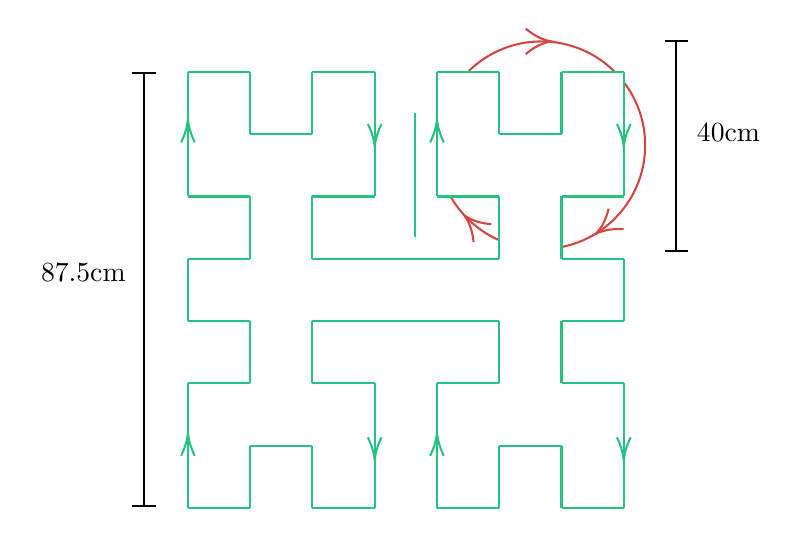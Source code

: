 

\tikzset{every picture/.style={line width=0.75pt}} %set default line width to 0.75pt        

\begin{tikzpicture}[x=0.75pt,y=0.75pt,yscale=-1,xscale=1]
%uncomment if require: \path (0,300); %set diagram left start at 0, and has height of 300

%Shape: Arc [id:dp2186219161659576] 
\draw  [draw opacity=0] (371.97,38.57) .. controls (378.25,46.93) and (381.97,57.31) .. (381.97,68.57) .. controls (381.97,92.88) and (364.62,113.14) .. (341.62,117.64) -- (331.97,68.57) -- cycle ; \draw  [color={rgb, 255:red, 214; green, 69; blue, 65 }  ,draw opacity=1 ] (371.97,38.57) .. controls (378.25,46.93) and (381.97,57.31) .. (381.97,68.57) .. controls (381.97,92.88) and (364.62,113.14) .. (341.62,117.64) ;  
%Shape: Arc [id:dp14231683771998604] 
\draw  [draw opacity=0] (297.04,32.79) .. controls (306.05,23.99) and (318.38,18.57) .. (331.97,18.57) .. controls (345.86,18.57) and (358.44,24.24) .. (367.5,33.39) -- (331.97,68.57) -- cycle ; \draw  [color={rgb, 255:red, 214; green, 69; blue, 65 }  ,draw opacity=1 ] (297.04,32.79) .. controls (306.05,23.99) and (318.38,18.57) .. (331.97,18.57) .. controls (345.86,18.57) and (358.44,24.24) .. (367.5,33.39) ;  
%Shape: Arc [id:dp49745961484691537] 
\draw  [draw opacity=0] (311.55,114.3) .. controls (301.67,109.96) and (293.46,102.5) .. (288.16,93.18) -- (331.67,68.52) -- cycle ; \draw  [color={rgb, 255:red, 214; green, 69; blue, 65 }  ,draw opacity=1 ] (311.55,114.3) .. controls (301.67,109.96) and (293.46,102.5) .. (288.16,93.18) ;  

%Shape: Boxed Line [id:dp3721342518308307] 
\draw [color={rgb, 255:red, 38; green, 194; blue, 129 }  ,draw opacity=1 ][fill={rgb, 255:red, 174; green, 14; blue, 14 }  ,fill opacity=1 ]   (161.67,33.27) -- (191.67,33.27) ;
%Shape: Boxed Line [id:dp3172229534276627] 
\draw [color={rgb, 255:red, 38; green, 194; blue, 129 }  ,draw opacity=1 ][fill={rgb, 255:red, 174; green, 14; blue, 14 }  ,fill opacity=1 ]   (191.67,33.27) -- (191.67,63.27) ;
%Shape: Boxed Line [id:dp5212629188105563] 
\draw [color={rgb, 255:red, 38; green, 194; blue, 129 }  ,draw opacity=1 ][fill={rgb, 255:red, 174; green, 14; blue, 14 }  ,fill opacity=1 ]   (221.67,33.27) -- (221.67,63.27) ;
%Shape: Boxed Line [id:dp5675465040988046] 
\draw [color={rgb, 255:red, 38; green, 194; blue, 129 }  ,draw opacity=1 ][fill={rgb, 255:red, 174; green, 14; blue, 14 }  ,fill opacity=1 ]   (251.67,183.27) -- (221.67,183.27) ;
%Shape: Boxed Line [id:dp7202927705489535] 
\draw [color={rgb, 255:red, 38; green, 194; blue, 129 }  ,draw opacity=1 ][fill={rgb, 255:red, 174; green, 14; blue, 14 }  ,fill opacity=1 ]   (221.67,63.27) -- (191.67,63.27) ;
%Shape: Boxed Line [id:dp5092276311671151] 
\draw [color={rgb, 255:red, 38; green, 194; blue, 129 }  ,draw opacity=1 ][fill={rgb, 255:red, 174; green, 14; blue, 14 }  ,fill opacity=1 ]   (191.67,153.27) -- (191.67,183.27) ;
%Shape: Boxed Line [id:dp09856537256988473] 
\draw [color={rgb, 255:red, 38; green, 194; blue, 129 }  ,draw opacity=1 ][fill={rgb, 255:red, 174; green, 14; blue, 14 }  ,fill opacity=1 ]   (251.67,33.27) -- (221.67,33.27) ;
%Straight Lines [id:da9207201128217454] 
\draw [color={rgb, 255:red, 38; green, 194; blue, 129 }  ,draw opacity=1 ][fill={rgb, 255:red, 174; green, 14; blue, 14 }  ,fill opacity=1 ]   (161.67,33.27) -- (161.67,93.27) ;
\draw [shift={(161.67,56.27)}, rotate = 90] [color={rgb, 255:red, 38; green, 194; blue, 129 }  ,draw opacity=1 ][line width=0.75]    (10.93,-3.29) .. controls (6.95,-1.4) and (3.31,-0.3) .. (0,0) .. controls (3.31,0.3) and (6.95,1.4) .. (10.93,3.29)   ;
%Shape: Boxed Line [id:dp6135659357326062] 
\draw [color={rgb, 255:red, 38; green, 194; blue, 129 }  ,draw opacity=1 ][fill={rgb, 255:red, 174; green, 14; blue, 14 }  ,fill opacity=1 ]   (191.67,93.27) -- (161.67,93.27) ;
%Shape: Boxed Line [id:dp29987278620332025] 
\draw [color={rgb, 255:red, 38; green, 194; blue, 129 }  ,draw opacity=1 ][fill={rgb, 255:red, 174; green, 14; blue, 14 }  ,fill opacity=1 ]   (251.67,93.27) -- (221.67,93.27) ;
%Shape: Boxed Line [id:dp5645420723593432] 
\draw [color={rgb, 255:red, 38; green, 194; blue, 129 }  ,draw opacity=1 ][fill={rgb, 255:red, 174; green, 14; blue, 14 }  ,fill opacity=1 ]   (221.67,93.27) -- (221.67,123.27) ;
%Shape: Boxed Line [id:dp512796349122867] 
\draw [color={rgb, 255:red, 38; green, 194; blue, 129 }  ,draw opacity=1 ][fill={rgb, 255:red, 174; green, 14; blue, 14 }  ,fill opacity=1 ]   (191.67,93.27) -- (191.67,123.27) ;
%Shape: Boxed Line [id:dp08544200734686702] 
\draw [color={rgb, 255:red, 38; green, 194; blue, 129 }  ,draw opacity=1 ][fill={rgb, 255:red, 174; green, 14; blue, 14 }  ,fill opacity=1 ]   (191.67,123.27) -- (161.67,123.27) ;
%Shape: Boxed Line [id:dp007251344716708852] 
\draw [color={rgb, 255:red, 38; green, 194; blue, 129 }  ,draw opacity=1 ][fill={rgb, 255:red, 174; green, 14; blue, 14 }  ,fill opacity=1 ]   (251.67,123.27) -- (221.67,123.27) ;
%Shape: Boxed Line [id:dp372022468671378] 
\draw [color={rgb, 255:red, 38; green, 194; blue, 129 }  ,draw opacity=1 ][fill={rgb, 255:red, 174; green, 14; blue, 14 }  ,fill opacity=1 ]   (281.67,123.27) -- (251.67,123.27) ;
%Shape: Boxed Line [id:dp16802207181986673] 
\draw [color={rgb, 255:red, 38; green, 194; blue, 129 }  ,draw opacity=1 ][fill={rgb, 255:red, 174; green, 14; blue, 14 }  ,fill opacity=1 ]   (281.67,33.27) -- (311.67,33.27) ;
%Shape: Boxed Line [id:dp010741829406028525] 
\draw [color={rgb, 255:red, 38; green, 194; blue, 129 }  ,draw opacity=1 ][fill={rgb, 255:red, 174; green, 14; blue, 14 }  ,fill opacity=1 ]   (311.67,33.27) -- (311.67,63.27) ;
%Shape: Boxed Line [id:dp4930385694807232] 
\draw [color={rgb, 255:red, 38; green, 194; blue, 129 }  ,draw opacity=1 ][fill={rgb, 255:red, 174; green, 14; blue, 14 }  ,fill opacity=1 ]   (341.67,33.27) -- (341.67,63.27) ;
%Shape: Boxed Line [id:dp08350244380111804] 
\draw [color={rgb, 255:red, 38; green, 194; blue, 129 }  ,draw opacity=1 ][fill={rgb, 255:red, 174; green, 14; blue, 14 }  ,fill opacity=1 ]   (341.67,63.27) -- (311.67,63.27) ;
%Shape: Boxed Line [id:dp8705647795304325] 
\draw [color={rgb, 255:red, 38; green, 194; blue, 129 }  ,draw opacity=1 ][fill={rgb, 255:red, 174; green, 14; blue, 14 }  ,fill opacity=1 ]   (371.67,33.27) -- (341.67,33.27) ;
%Shape: Boxed Line [id:dp09487566903812439] 
\draw [color={rgb, 255:red, 38; green, 194; blue, 129 }  ,draw opacity=1 ][fill={rgb, 255:red, 174; green, 14; blue, 14 }  ,fill opacity=1 ]   (311.67,93.27) -- (281.67,93.27) ;
%Shape: Boxed Line [id:dp4467449565003223] 
\draw [color={rgb, 255:red, 38; green, 194; blue, 129 }  ,draw opacity=1 ][fill={rgb, 255:red, 174; green, 14; blue, 14 }  ,fill opacity=1 ]   (371.67,93.27) -- (341.67,93.27) ;
%Shape: Boxed Line [id:dp6555759862430016] 
\draw [color={rgb, 255:red, 38; green, 194; blue, 129 }  ,draw opacity=1 ][fill={rgb, 255:red, 174; green, 14; blue, 14 }  ,fill opacity=1 ]   (341.67,93.27) -- (341.67,123.27) ;
%Shape: Boxed Line [id:dp6429881015928276] 
\draw [color={rgb, 255:red, 38; green, 194; blue, 129 }  ,draw opacity=1 ][fill={rgb, 255:red, 174; green, 14; blue, 14 }  ,fill opacity=1 ]   (311.67,93.27) -- (311.67,123.27) ;
%Shape: Boxed Line [id:dp9933493383052265] 
\draw [color={rgb, 255:red, 38; green, 194; blue, 129 }  ,draw opacity=1 ][fill={rgb, 255:red, 174; green, 14; blue, 14 }  ,fill opacity=1 ]   (311.67,123.27) -- (281.67,123.27) ;
%Shape: Boxed Line [id:dp22629214701044487] 
\draw [color={rgb, 255:red, 38; green, 194; blue, 129 }  ,draw opacity=1 ][fill={rgb, 255:red, 174; green, 14; blue, 14 }  ,fill opacity=1 ]   (371.67,123.27) -- (341.67,123.27) ;
%Shape: Boxed Line [id:dp5605791797338285] 
\draw [color={rgb, 255:red, 38; green, 194; blue, 129 }  ,draw opacity=1 ][fill={rgb, 255:red, 174; green, 14; blue, 14 }  ,fill opacity=1 ]   (191.67,153.27) -- (161.67,153.27) ;
%Shape: Boxed Line [id:dp21107077729645585] 
\draw [color={rgb, 255:red, 38; green, 194; blue, 129 }  ,draw opacity=1 ][fill={rgb, 255:red, 174; green, 14; blue, 14 }  ,fill opacity=1 ]   (161.67,123.27) -- (161.67,153.27) ;
%Shape: Boxed Line [id:dp6037627685291229] 
\draw [color={rgb, 255:red, 38; green, 194; blue, 129 }  ,draw opacity=1 ][fill={rgb, 255:red, 174; green, 14; blue, 14 }  ,fill opacity=1 ]   (371.67,123.27) -- (371.67,153.27) ;
%Shape: Boxed Line [id:dp7248509663647659] 
\draw [color={rgb, 255:red, 38; green, 194; blue, 129 }  ,draw opacity=1 ][fill={rgb, 255:red, 174; green, 14; blue, 14 }  ,fill opacity=1 ]   (191.67,183.27) -- (161.67,183.27) ;
%Shape: Boxed Line [id:dp8948499643023982] 
\draw [color={rgb, 255:red, 38; green, 194; blue, 129 }  ,draw opacity=1 ][fill={rgb, 255:red, 174; green, 14; blue, 14 }  ,fill opacity=1 ]   (221.67,213.27) -- (191.67,213.27) ;
%Shape: Boxed Line [id:dp8316512065816155] 
\draw [color={rgb, 255:red, 38; green, 194; blue, 129 }  ,draw opacity=1 ][fill={rgb, 255:red, 174; green, 14; blue, 14 }  ,fill opacity=1 ]   (191.67,213.27) -- (191.67,243.27) ;
%Shape: Boxed Line [id:dp5466409181373546] 
\draw [color={rgb, 255:red, 38; green, 194; blue, 129 }  ,draw opacity=1 ][fill={rgb, 255:red, 174; green, 14; blue, 14 }  ,fill opacity=1 ]   (191.67,243.27) -- (161.67,243.27) ;
%Shape: Boxed Line [id:dp738241060404709] 
\draw [color={rgb, 255:red, 38; green, 194; blue, 129 }  ,draw opacity=1 ][fill={rgb, 255:red, 174; green, 14; blue, 14 }  ,fill opacity=1 ]   (221.67,213.27) -- (221.67,243.27) ;
%Shape: Boxed Line [id:dp8248899272473633] 
\draw [color={rgb, 255:red, 38; green, 194; blue, 129 }  ,draw opacity=1 ][fill={rgb, 255:red, 174; green, 14; blue, 14 }  ,fill opacity=1 ]   (251.67,243.27) -- (221.67,243.27) ;
%Shape: Boxed Line [id:dp4387660734130424] 
\draw [color={rgb, 255:red, 38; green, 194; blue, 129 }  ,draw opacity=1 ][fill={rgb, 255:red, 174; green, 14; blue, 14 }  ,fill opacity=1 ]   (251.67,153.27) -- (221.67,153.27) ;
%Shape: Boxed Line [id:dp09231026168318957] 
\draw [color={rgb, 255:red, 38; green, 194; blue, 129 }  ,draw opacity=1 ][fill={rgb, 255:red, 174; green, 14; blue, 14 }  ,fill opacity=1 ]   (221.67,153.27) -- (221.67,183.27) ;
%Shape: Boxed Line [id:dp004987953317974858] 
\draw [color={rgb, 255:red, 38; green, 194; blue, 129 }  ,draw opacity=1 ][fill={rgb, 255:red, 174; green, 14; blue, 14 }  ,fill opacity=1 ]   (281.67,153.27) -- (251.67,153.27) ;
%Shape: Boxed Line [id:dp3129885429495841] 
\draw [color={rgb, 255:red, 38; green, 194; blue, 129 }  ,draw opacity=1 ][fill={rgb, 255:red, 174; green, 14; blue, 14 }  ,fill opacity=1 ]   (311.67,153.27) -- (281.67,153.27) ;
%Shape: Boxed Line [id:dp3250621334664481] 
\draw [color={rgb, 255:red, 38; green, 194; blue, 129 }  ,draw opacity=1 ][fill={rgb, 255:red, 174; green, 14; blue, 14 }  ,fill opacity=1 ]   (311.67,183.27) -- (281.67,183.27) ;
%Shape: Boxed Line [id:dp6968262667370082] 
\draw [color={rgb, 255:red, 38; green, 194; blue, 129 }  ,draw opacity=1 ][fill={rgb, 255:red, 174; green, 14; blue, 14 }  ,fill opacity=1 ]   (311.67,153.27) -- (311.67,183.27) ;
%Shape: Boxed Line [id:dp9386922152430821] 
\draw [color={rgb, 255:red, 38; green, 194; blue, 129 }  ,draw opacity=1 ][fill={rgb, 255:red, 174; green, 14; blue, 14 }  ,fill opacity=1 ]   (341.67,153.27) -- (341.67,183.27) ;
%Shape: Boxed Line [id:dp8295491804817827] 
\draw [color={rgb, 255:red, 38; green, 194; blue, 129 }  ,draw opacity=1 ][fill={rgb, 255:red, 174; green, 14; blue, 14 }  ,fill opacity=1 ]   (371.67,153.27) -- (341.67,153.27) ;
%Shape: Boxed Line [id:dp9221615532737761] 
\draw [color={rgb, 255:red, 38; green, 194; blue, 129 }  ,draw opacity=1 ][fill={rgb, 255:red, 174; green, 14; blue, 14 }  ,fill opacity=1 ]   (371.67,183.27) -- (341.67,183.27) ;
%Shape: Boxed Line [id:dp24977202444232294] 
\draw [color={rgb, 255:red, 38; green, 194; blue, 129 }  ,draw opacity=1 ][fill={rgb, 255:red, 174; green, 14; blue, 14 }  ,fill opacity=1 ]   (311.67,213.27) -- (311.67,243.27) ;
%Shape: Boxed Line [id:dp07515950258992687] 
\draw [color={rgb, 255:red, 38; green, 194; blue, 129 }  ,draw opacity=1 ][fill={rgb, 255:red, 174; green, 14; blue, 14 }  ,fill opacity=1 ]   (311.67,243.27) -- (281.67,243.27) ;
%Shape: Boxed Line [id:dp9273354391230249] 
\draw [color={rgb, 255:red, 38; green, 194; blue, 129 }  ,draw opacity=1 ][fill={rgb, 255:red, 174; green, 14; blue, 14 }  ,fill opacity=1 ]   (341.67,213.27) -- (311.67,213.27) ;
%Shape: Boxed Line [id:dp24647337049235973] 
\draw [color={rgb, 255:red, 38; green, 194; blue, 129 }  ,draw opacity=1 ][fill={rgb, 255:red, 174; green, 14; blue, 14 }  ,fill opacity=1 ]   (341.67,213.27) -- (341.67,243.27) ;
%Shape: Boxed Line [id:dp9111717957922717] 
\draw [color={rgb, 255:red, 38; green, 194; blue, 129 }  ,draw opacity=1 ][fill={rgb, 255:red, 174; green, 14; blue, 14 }  ,fill opacity=1 ]   (371.67,243.27) -- (341.67,243.27) ;
\draw  [color={rgb, 255:red, 214; green, 69; blue, 65 }  ,draw opacity=1 ] (299.3,115.31) .. controls (298.78,110.05) and (297.31,105.74) .. (294.89,102.41) .. controls (298.26,104.77) and (302.59,106.18) .. (307.86,106.62) ;
\draw  [color={rgb, 255:red, 214; green, 69; blue, 65 }  ,draw opacity=1 ] (324.47,12.44) .. controls (328.53,15.83) and (332.6,17.86) .. (336.67,18.54) .. controls (332.6,19.22) and (328.53,21.25) .. (324.47,24.64) ;
\draw  [color={rgb, 255:red, 214; green, 69; blue, 65 }  ,draw opacity=1 ] (371.59,109.03) .. controls (366.31,108.69) and (361.83,109.45) .. (358.14,111.31) .. controls (361.03,108.36) and (363.11,104.31) .. (364.39,99.18) ;
%Straight Lines [id:da19528287212263684] 
\draw    (396.95,18.36) -- (396.95,119.55) ;
\draw [shift={(396.95,119.55)}, rotate = 270] [color={rgb, 255:red, 0; green, 0; blue, 0 }  ][line width=0.75]    (0,5.59) -- (0,-5.59)   ;
\draw [shift={(396.95,18.36)}, rotate = 270] [color={rgb, 255:red, 0; green, 0; blue, 0 }  ][line width=0.75]    (0,5.59) -- (0,-5.59)   ;
%Straight Lines [id:da3466920952873117] 
\draw    (140.55,33.56) -- (140.55,242.39) ;
\draw [shift={(140.55,242.39)}, rotate = 270] [color={rgb, 255:red, 0; green, 0; blue, 0 }  ][line width=0.75]    (0,5.59) -- (0,-5.59)   ;
\draw [shift={(140.55,33.56)}, rotate = 270] [color={rgb, 255:red, 0; green, 0; blue, 0 }  ][line width=0.75]    (0,5.59) -- (0,-5.59)   ;
%Straight Lines [id:da9207201128217454] 
\draw [color={rgb, 255:red, 38; green, 194; blue, 129 }  ,draw opacity=1 ][fill={rgb, 255:red, 174; green, 14; blue, 14 }  ,fill opacity=1 ]   (271.27,52.87) -- (271.27,112.87) ;
%Straight Lines [id:da727447266636706] 
\draw [color={rgb, 255:red, 38; green, 194; blue, 129 }  ,draw opacity=1 ]   (251.67,33.27) -- (251.67,93.27) ;
\draw [shift={(251.67,69.27)}, rotate = 270] [color={rgb, 255:red, 38; green, 194; blue, 129 }  ,draw opacity=1 ][line width=0.75]    (10.93,-3.29) .. controls (6.95,-1.4) and (3.31,-0.3) .. (0,0) .. controls (3.31,0.3) and (6.95,1.4) .. (10.93,3.29)   ;
%Straight Lines [id:da8322774976347161] 
\draw [color={rgb, 255:red, 38; green, 194; blue, 129 }  ,draw opacity=1 ]   (281.67,33.27) -- (281.67,93.27) ;
\draw [shift={(281.67,56.27)}, rotate = 90] [color={rgb, 255:red, 38; green, 194; blue, 129 }  ,draw opacity=1 ][line width=0.75]    (10.93,-3.29) .. controls (6.95,-1.4) and (3.31,-0.3) .. (0,0) .. controls (3.31,0.3) and (6.95,1.4) .. (10.93,3.29)   ;
%Straight Lines [id:da9953290305227123] 
\draw [color={rgb, 255:red, 38; green, 194; blue, 129 }  ,draw opacity=1 ]   (371.67,33.27) -- (371.67,93.27) ;
\draw [shift={(371.67,69.27)}, rotate = 270] [color={rgb, 255:red, 38; green, 194; blue, 129 }  ,draw opacity=1 ][line width=0.75]    (10.93,-3.29) .. controls (6.95,-1.4) and (3.31,-0.3) .. (0,0) .. controls (3.31,0.3) and (6.95,1.4) .. (10.93,3.29)   ;
%Straight Lines [id:da3885684539910451] 
\draw [color={rgb, 255:red, 38; green, 194; blue, 129 }  ,draw opacity=1 ]   (161.67,243.27) -- (161.67,183.27) ;
\draw [shift={(161.67,207.27)}, rotate = 90] [color={rgb, 255:red, 38; green, 194; blue, 129 }  ,draw opacity=1 ][line width=0.75]    (10.93,-3.29) .. controls (6.95,-1.4) and (3.31,-0.3) .. (0,0) .. controls (3.31,0.3) and (6.95,1.4) .. (10.93,3.29)   ;
%Straight Lines [id:da2410496204005277] 
\draw [color={rgb, 255:red, 38; green, 194; blue, 129 }  ,draw opacity=1 ]   (251.67,243.27) -- (251.67,183.27) ;
\draw [shift={(251.67,220.27)}, rotate = 270] [color={rgb, 255:red, 38; green, 194; blue, 129 }  ,draw opacity=1 ][line width=0.75]    (10.93,-3.29) .. controls (6.95,-1.4) and (3.31,-0.3) .. (0,0) .. controls (3.31,0.3) and (6.95,1.4) .. (10.93,3.29)   ;
%Straight Lines [id:da06847277642029848] 
\draw [color={rgb, 255:red, 38; green, 194; blue, 129 }  ,draw opacity=1 ]   (371.67,243.27) -- (371.67,183.27) ;
\draw [shift={(371.67,220.27)}, rotate = 270] [color={rgb, 255:red, 38; green, 194; blue, 129 }  ,draw opacity=1 ][line width=0.75]    (10.93,-3.29) .. controls (6.95,-1.4) and (3.31,-0.3) .. (0,0) .. controls (3.31,0.3) and (6.95,1.4) .. (10.93,3.29)   ;
%Straight Lines [id:da22234560552897487] 
\draw [color={rgb, 255:red, 38; green, 194; blue, 129 }  ,draw opacity=1 ]   (281.67,243.27) -- (281.67,183.27) ;
\draw [shift={(281.67,207.27)}, rotate = 90] [color={rgb, 255:red, 38; green, 194; blue, 129 }  ,draw opacity=1 ][line width=0.75]    (10.93,-3.29) .. controls (6.95,-1.4) and (3.31,-0.3) .. (0,0) .. controls (3.31,0.3) and (6.95,1.4) .. (10.93,3.29)   ;

% Text Node
\draw (405.41,56.72) node [anchor=north west][inner sep=0.75pt]   [align=left] {40cm};
% Text Node
\draw (89.41,124.05) node [anchor=north west][inner sep=0.75pt]   [align=left] {87.5cm};


\end{tikzpicture}

